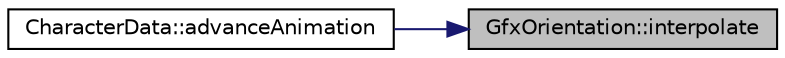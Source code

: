 digraph "GfxOrientation::interpolate"
{
 // LATEX_PDF_SIZE
  edge [fontname="Helvetica",fontsize="10",labelfontname="Helvetica",labelfontsize="10"];
  node [fontname="Helvetica",fontsize="10",shape=record];
  rankdir="RL";
  Node1 [label="GfxOrientation::interpolate",height=0.2,width=0.4,color="black", fillcolor="grey75", style="filled", fontcolor="black",tooltip="Interpolates between two orientations linearly."];
  Node1 -> Node2 [dir="back",color="midnightblue",fontsize="10",style="solid",fontname="Helvetica"];
  Node2 [label="CharacterData::advanceAnimation",height=0.2,width=0.4,color="black", fillcolor="white", style="filled",URL="$structCharacterData.html#aea70cab10fae686e58b508e8a5968737",tooltip=" "];
}
